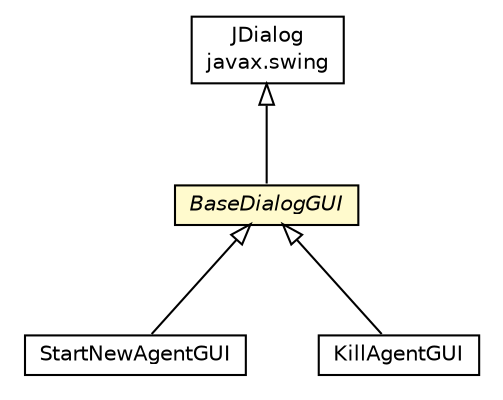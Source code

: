 #!/usr/local/bin/dot
#
# Class diagram 
# Generated by UMLGraph version R5_6_6-1-g9240c4 (http://www.umlgraph.org/)
#

digraph G {
	edge [fontname="Helvetica",fontsize=10,labelfontname="Helvetica",labelfontsize=10];
	node [fontname="Helvetica",fontsize=10,shape=plaintext];
	nodesep=0.25;
	ranksep=0.5;
	// jason.infra.centralised.StartNewAgentGUI
	c10349 [label=<<table title="jason.infra.centralised.StartNewAgentGUI" border="0" cellborder="1" cellspacing="0" cellpadding="2" port="p" href="./StartNewAgentGUI.html">
		<tr><td><table border="0" cellspacing="0" cellpadding="1">
<tr><td align="center" balign="center"> StartNewAgentGUI </td></tr>
		</table></td></tr>
		</table>>, URL="./StartNewAgentGUI.html", fontname="Helvetica", fontcolor="black", fontsize=10.0];
	// jason.infra.centralised.KillAgentGUI
	c10352 [label=<<table title="jason.infra.centralised.KillAgentGUI" border="0" cellborder="1" cellspacing="0" cellpadding="2" port="p" href="./KillAgentGUI.html">
		<tr><td><table border="0" cellspacing="0" cellpadding="1">
<tr><td align="center" balign="center"> KillAgentGUI </td></tr>
		</table></td></tr>
		</table>>, URL="./KillAgentGUI.html", fontname="Helvetica", fontcolor="black", fontsize=10.0];
	// jason.infra.centralised.BaseDialogGUI
	c10360 [label=<<table title="jason.infra.centralised.BaseDialogGUI" border="0" cellborder="1" cellspacing="0" cellpadding="2" port="p" bgcolor="lemonChiffon" href="./BaseDialogGUI.html">
		<tr><td><table border="0" cellspacing="0" cellpadding="1">
<tr><td align="center" balign="center"><font face="Helvetica-Oblique"> BaseDialogGUI </font></td></tr>
		</table></td></tr>
		</table>>, URL="./BaseDialogGUI.html", fontname="Helvetica", fontcolor="black", fontsize=10.0];
	//jason.infra.centralised.StartNewAgentGUI extends jason.infra.centralised.BaseDialogGUI
	c10360:p -> c10349:p [dir=back,arrowtail=empty];
	//jason.infra.centralised.KillAgentGUI extends jason.infra.centralised.BaseDialogGUI
	c10360:p -> c10352:p [dir=back,arrowtail=empty];
	//jason.infra.centralised.BaseDialogGUI extends javax.swing.JDialog
	c10484:p -> c10360:p [dir=back,arrowtail=empty];
	// javax.swing.JDialog
	c10484 [label=<<table title="javax.swing.JDialog" border="0" cellborder="1" cellspacing="0" cellpadding="2" port="p" href="http://java.sun.com/j2se/1.4.2/docs/api/javax/swing/JDialog.html">
		<tr><td><table border="0" cellspacing="0" cellpadding="1">
<tr><td align="center" balign="center"> JDialog </td></tr>
<tr><td align="center" balign="center"> javax.swing </td></tr>
		</table></td></tr>
		</table>>, URL="http://java.sun.com/j2se/1.4.2/docs/api/javax/swing/JDialog.html", fontname="Helvetica", fontcolor="black", fontsize=10.0];
}

